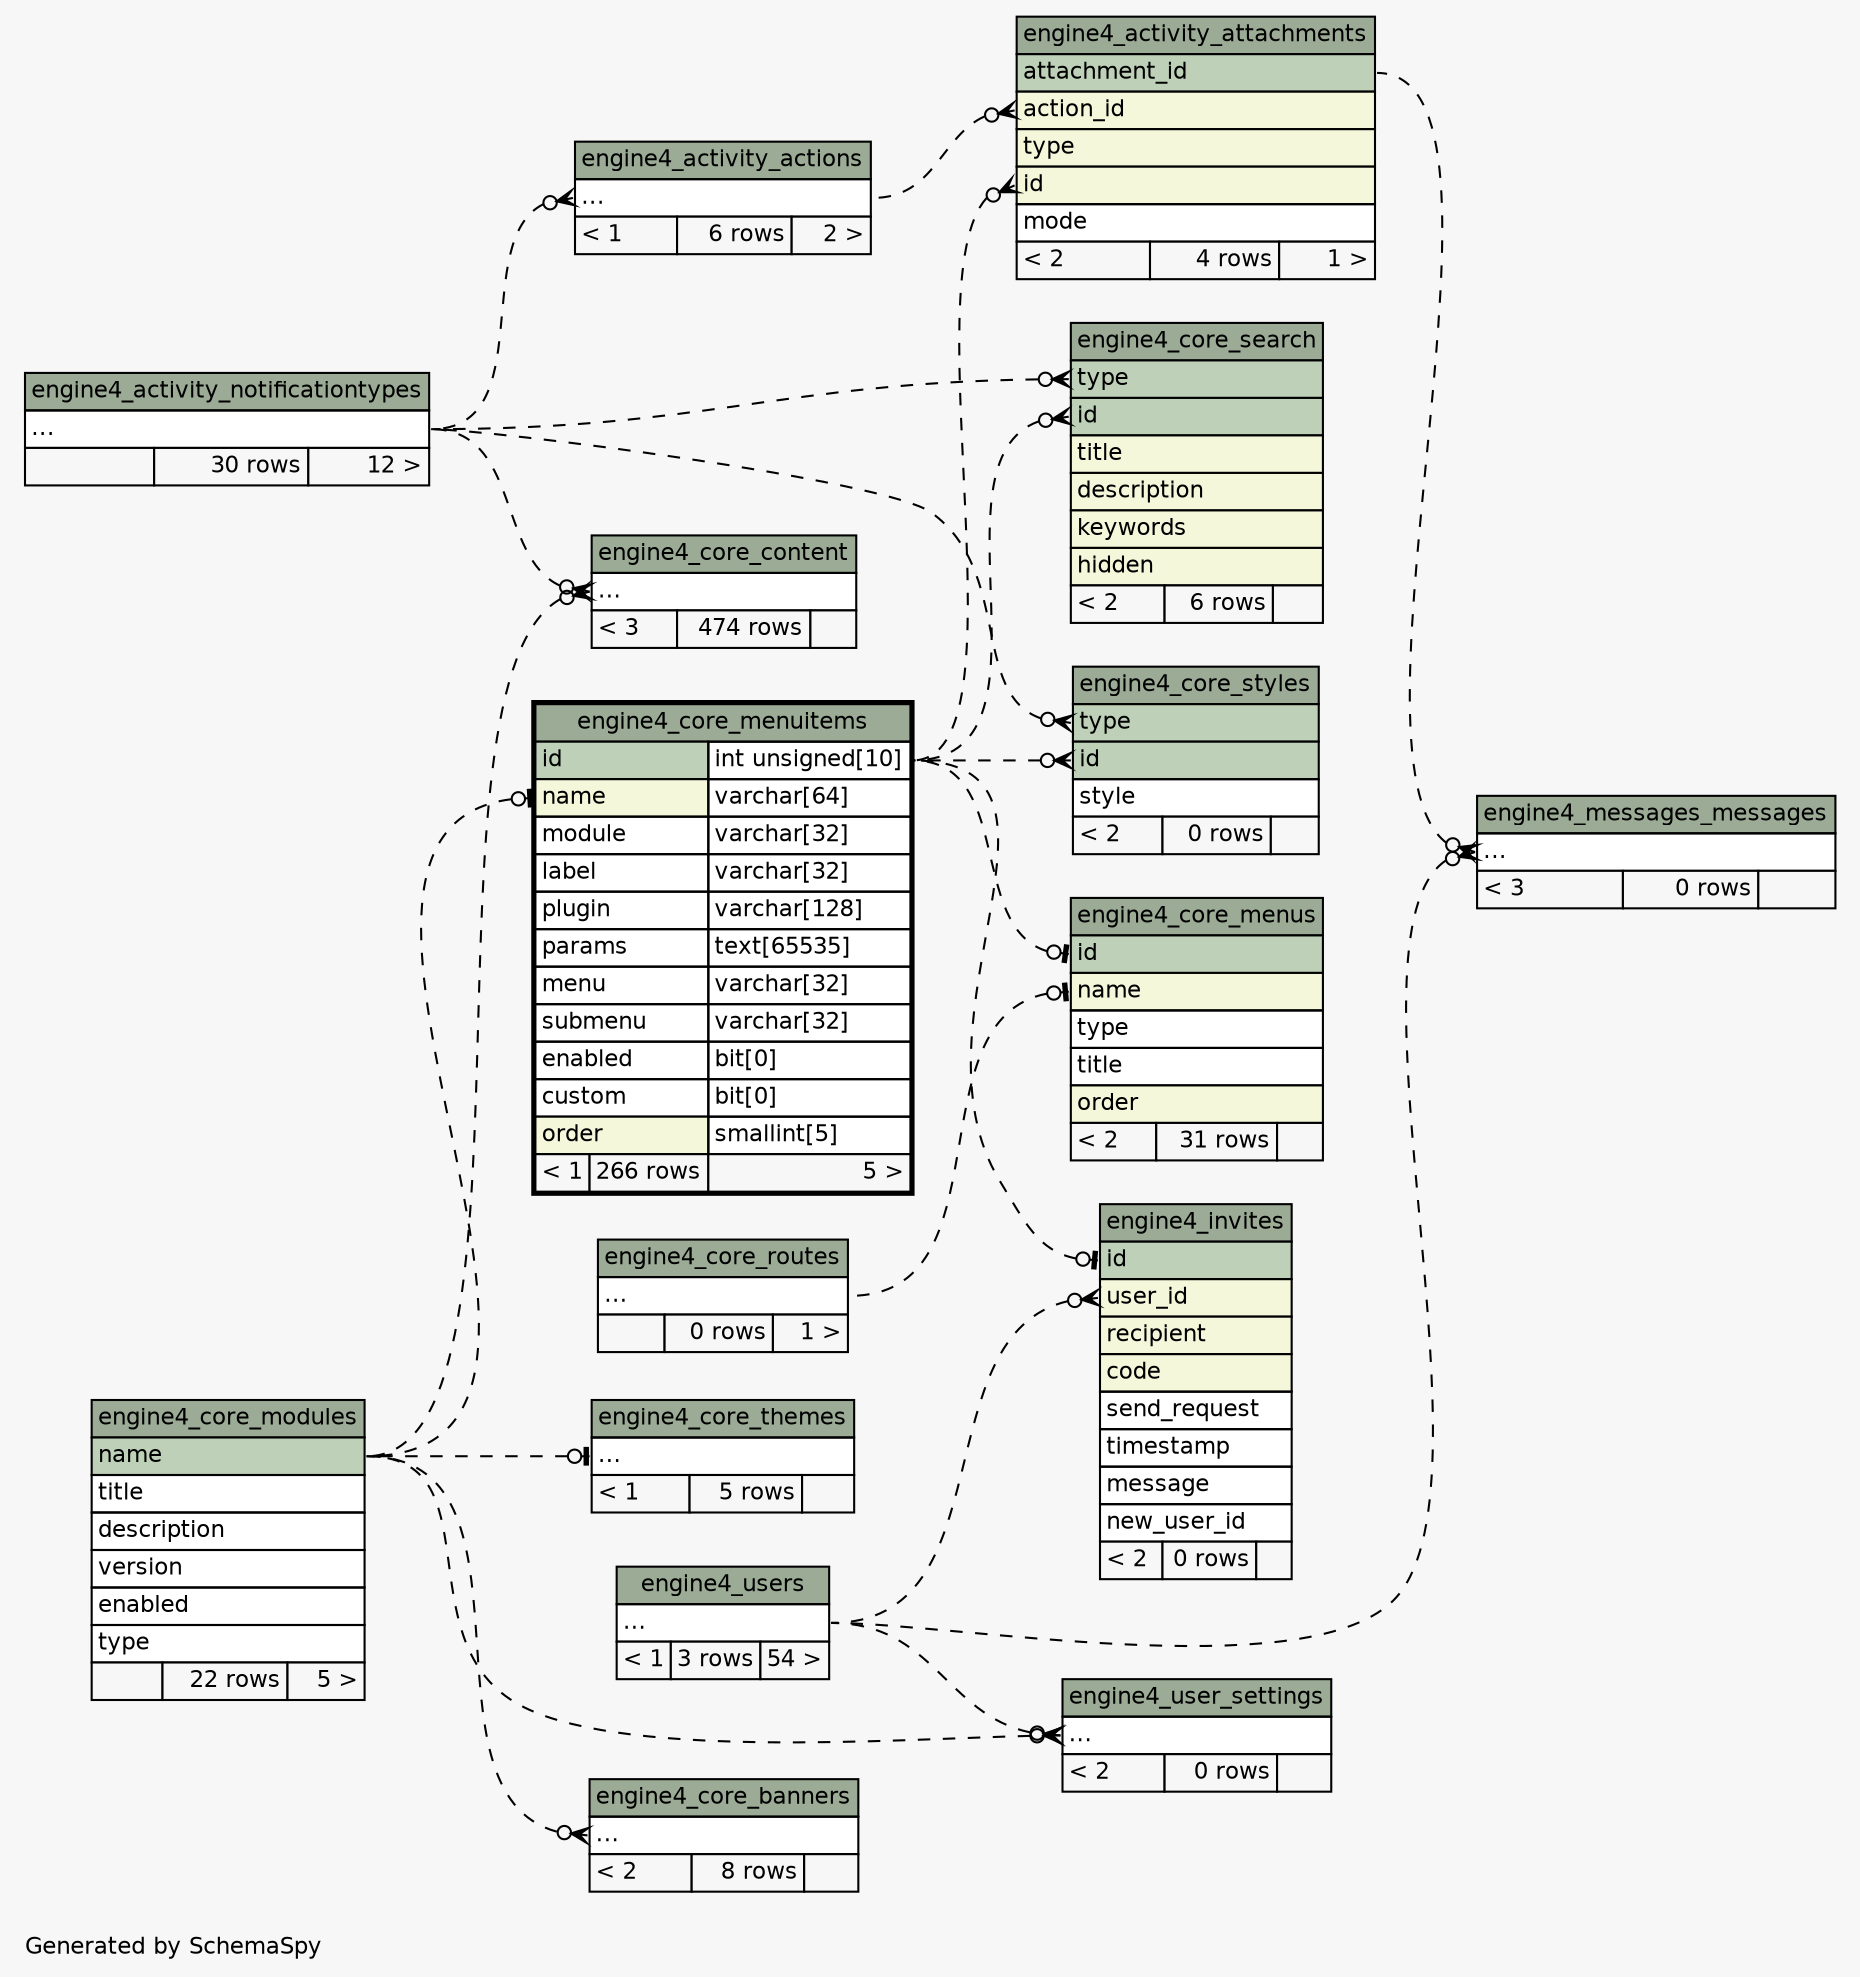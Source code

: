 // dot 2.38.0 on Windows 10 10.0
// SchemaSpy rev 590
digraph "impliedTwoDegreesRelationshipsDiagram" {
  graph [
    rankdir="RL"
    bgcolor="#f7f7f7"
    label="\nGenerated by SchemaSpy"
    labeljust="l"
    nodesep="0.18"
    ranksep="0.46"
    fontname="Helvetica"
    fontsize="11"
  ];
  node [
    fontname="Helvetica"
    fontsize="11"
    shape="plaintext"
  ];
  edge [
    arrowsize="0.8"
  ];
  "engine4_activity_actions":"elipses":w -> "engine4_activity_notificationtypes":"elipses":e [arrowhead=none dir=back arrowtail=crowodot style=dashed];
  "engine4_activity_attachments":"action_id":w -> "engine4_activity_actions":"elipses":e [arrowhead=none dir=back arrowtail=crowodot style=dashed];
  "engine4_activity_attachments":"id":w -> "engine4_core_menuitems":"id.type":e [arrowhead=none dir=back arrowtail=crowodot style=dashed];
  "engine4_core_banners":"elipses":w -> "engine4_core_modules":"name":e [arrowhead=none dir=back arrowtail=crowodot style=dashed];
  "engine4_core_content":"elipses":w -> "engine4_core_modules":"name":e [arrowhead=none dir=back arrowtail=crowodot style=dashed];
  "engine4_core_content":"elipses":w -> "engine4_activity_notificationtypes":"elipses":e [arrowhead=none dir=back arrowtail=crowodot style=dashed];
  "engine4_core_menuitems":"name":w -> "engine4_core_modules":"name":e [arrowhead=none dir=back arrowtail=teeodot style=dashed];
  "engine4_core_menus":"id":w -> "engine4_core_menuitems":"id.type":e [arrowhead=none dir=back arrowtail=teeodot style=dashed];
  "engine4_core_menus":"name":w -> "engine4_core_routes":"elipses":e [arrowhead=none dir=back arrowtail=teeodot style=dashed];
  "engine4_core_search":"id":w -> "engine4_core_menuitems":"id.type":e [arrowhead=none dir=back arrowtail=crowodot style=dashed];
  "engine4_core_search":"type":w -> "engine4_activity_notificationtypes":"elipses":e [arrowhead=none dir=back arrowtail=crowodot style=dashed];
  "engine4_core_styles":"id":w -> "engine4_core_menuitems":"id.type":e [arrowhead=none dir=back arrowtail=crowodot style=dashed];
  "engine4_core_styles":"type":w -> "engine4_activity_notificationtypes":"elipses":e [arrowhead=none dir=back arrowtail=crowodot style=dashed];
  "engine4_core_themes":"elipses":w -> "engine4_core_modules":"name":e [arrowhead=none dir=back arrowtail=teeodot style=dashed];
  "engine4_invites":"id":w -> "engine4_core_menuitems":"id.type":e [arrowhead=none dir=back arrowtail=teeodot style=dashed];
  "engine4_invites":"user_id":w -> "engine4_users":"elipses":e [arrowhead=none dir=back arrowtail=crowodot style=dashed];
  "engine4_messages_messages":"elipses":w -> "engine4_activity_attachments":"attachment_id":e [arrowhead=none dir=back arrowtail=crowodot style=dashed];
  "engine4_messages_messages":"elipses":w -> "engine4_users":"elipses":e [arrowhead=none dir=back arrowtail=crowodot style=dashed];
  "engine4_user_settings":"elipses":w -> "engine4_core_modules":"name":e [arrowhead=none dir=back arrowtail=crowodot style=dashed];
  "engine4_user_settings":"elipses":w -> "engine4_users":"elipses":e [arrowhead=none dir=back arrowtail=crowodot style=dashed];
  "engine4_activity_actions" [
    label=<
    <TABLE BORDER="0" CELLBORDER="1" CELLSPACING="0" BGCOLOR="#ffffff">
      <TR><TD COLSPAN="3" BGCOLOR="#9bab96" ALIGN="CENTER">engine4_activity_actions</TD></TR>
      <TR><TD PORT="elipses" COLSPAN="3" ALIGN="LEFT">...</TD></TR>
      <TR><TD ALIGN="LEFT" BGCOLOR="#f7f7f7">&lt; 1</TD><TD ALIGN="RIGHT" BGCOLOR="#f7f7f7">6 rows</TD><TD ALIGN="RIGHT" BGCOLOR="#f7f7f7">2 &gt;</TD></TR>
    </TABLE>>
    URL="engine4_activity_actions.html"
    tooltip="engine4_activity_actions"
  ];
  "engine4_activity_attachments" [
    label=<
    <TABLE BORDER="0" CELLBORDER="1" CELLSPACING="0" BGCOLOR="#ffffff">
      <TR><TD COLSPAN="3" BGCOLOR="#9bab96" ALIGN="CENTER">engine4_activity_attachments</TD></TR>
      <TR><TD PORT="attachment_id" COLSPAN="3" BGCOLOR="#bed1b8" ALIGN="LEFT">attachment_id</TD></TR>
      <TR><TD PORT="action_id" COLSPAN="3" BGCOLOR="#f4f7da" ALIGN="LEFT">action_id</TD></TR>
      <TR><TD PORT="type" COLSPAN="3" BGCOLOR="#f4f7da" ALIGN="LEFT">type</TD></TR>
      <TR><TD PORT="id" COLSPAN="3" BGCOLOR="#f4f7da" ALIGN="LEFT">id</TD></TR>
      <TR><TD PORT="mode" COLSPAN="3" ALIGN="LEFT">mode</TD></TR>
      <TR><TD ALIGN="LEFT" BGCOLOR="#f7f7f7">&lt; 2</TD><TD ALIGN="RIGHT" BGCOLOR="#f7f7f7">4 rows</TD><TD ALIGN="RIGHT" BGCOLOR="#f7f7f7">1 &gt;</TD></TR>
    </TABLE>>
    URL="engine4_activity_attachments.html"
    tooltip="engine4_activity_attachments"
  ];
  "engine4_activity_notificationtypes" [
    label=<
    <TABLE BORDER="0" CELLBORDER="1" CELLSPACING="0" BGCOLOR="#ffffff">
      <TR><TD COLSPAN="3" BGCOLOR="#9bab96" ALIGN="CENTER">engine4_activity_notificationtypes</TD></TR>
      <TR><TD PORT="elipses" COLSPAN="3" ALIGN="LEFT">...</TD></TR>
      <TR><TD ALIGN="LEFT" BGCOLOR="#f7f7f7">  </TD><TD ALIGN="RIGHT" BGCOLOR="#f7f7f7">30 rows</TD><TD ALIGN="RIGHT" BGCOLOR="#f7f7f7">12 &gt;</TD></TR>
    </TABLE>>
    URL="engine4_activity_notificationtypes.html"
    tooltip="engine4_activity_notificationtypes"
  ];
  "engine4_core_banners" [
    label=<
    <TABLE BORDER="0" CELLBORDER="1" CELLSPACING="0" BGCOLOR="#ffffff">
      <TR><TD COLSPAN="3" BGCOLOR="#9bab96" ALIGN="CENTER">engine4_core_banners</TD></TR>
      <TR><TD PORT="elipses" COLSPAN="3" ALIGN="LEFT">...</TD></TR>
      <TR><TD ALIGN="LEFT" BGCOLOR="#f7f7f7">&lt; 2</TD><TD ALIGN="RIGHT" BGCOLOR="#f7f7f7">8 rows</TD><TD ALIGN="RIGHT" BGCOLOR="#f7f7f7">  </TD></TR>
    </TABLE>>
    URL="engine4_core_banners.html"
    tooltip="engine4_core_banners"
  ];
  "engine4_core_content" [
    label=<
    <TABLE BORDER="0" CELLBORDER="1" CELLSPACING="0" BGCOLOR="#ffffff">
      <TR><TD COLSPAN="3" BGCOLOR="#9bab96" ALIGN="CENTER">engine4_core_content</TD></TR>
      <TR><TD PORT="elipses" COLSPAN="3" ALIGN="LEFT">...</TD></TR>
      <TR><TD ALIGN="LEFT" BGCOLOR="#f7f7f7">&lt; 3</TD><TD ALIGN="RIGHT" BGCOLOR="#f7f7f7">474 rows</TD><TD ALIGN="RIGHT" BGCOLOR="#f7f7f7">  </TD></TR>
    </TABLE>>
    URL="engine4_core_content.html"
    tooltip="engine4_core_content"
  ];
  "engine4_core_menuitems" [
    label=<
    <TABLE BORDER="2" CELLBORDER="1" CELLSPACING="0" BGCOLOR="#ffffff">
      <TR><TD COLSPAN="3" BGCOLOR="#9bab96" ALIGN="CENTER">engine4_core_menuitems</TD></TR>
      <TR><TD PORT="id" COLSPAN="2" BGCOLOR="#bed1b8" ALIGN="LEFT">id</TD><TD PORT="id.type" ALIGN="LEFT">int unsigned[10]</TD></TR>
      <TR><TD PORT="name" COLSPAN="2" BGCOLOR="#f4f7da" ALIGN="LEFT">name</TD><TD PORT="name.type" ALIGN="LEFT">varchar[64]</TD></TR>
      <TR><TD PORT="module" COLSPAN="2" ALIGN="LEFT">module</TD><TD PORT="module.type" ALIGN="LEFT">varchar[32]</TD></TR>
      <TR><TD PORT="label" COLSPAN="2" ALIGN="LEFT">label</TD><TD PORT="label.type" ALIGN="LEFT">varchar[32]</TD></TR>
      <TR><TD PORT="plugin" COLSPAN="2" ALIGN="LEFT">plugin</TD><TD PORT="plugin.type" ALIGN="LEFT">varchar[128]</TD></TR>
      <TR><TD PORT="params" COLSPAN="2" ALIGN="LEFT">params</TD><TD PORT="params.type" ALIGN="LEFT">text[65535]</TD></TR>
      <TR><TD PORT="menu" COLSPAN="2" ALIGN="LEFT">menu</TD><TD PORT="menu.type" ALIGN="LEFT">varchar[32]</TD></TR>
      <TR><TD PORT="submenu" COLSPAN="2" ALIGN="LEFT">submenu</TD><TD PORT="submenu.type" ALIGN="LEFT">varchar[32]</TD></TR>
      <TR><TD PORT="enabled" COLSPAN="2" ALIGN="LEFT">enabled</TD><TD PORT="enabled.type" ALIGN="LEFT">bit[0]</TD></TR>
      <TR><TD PORT="custom" COLSPAN="2" ALIGN="LEFT">custom</TD><TD PORT="custom.type" ALIGN="LEFT">bit[0]</TD></TR>
      <TR><TD PORT="order" COLSPAN="2" BGCOLOR="#f4f7da" ALIGN="LEFT">order</TD><TD PORT="order.type" ALIGN="LEFT">smallint[5]</TD></TR>
      <TR><TD ALIGN="LEFT" BGCOLOR="#f7f7f7">&lt; 1</TD><TD ALIGN="RIGHT" BGCOLOR="#f7f7f7">266 rows</TD><TD ALIGN="RIGHT" BGCOLOR="#f7f7f7">5 &gt;</TD></TR>
    </TABLE>>
    URL="engine4_core_menuitems.html"
    tooltip="engine4_core_menuitems"
  ];
  "engine4_core_menus" [
    label=<
    <TABLE BORDER="0" CELLBORDER="1" CELLSPACING="0" BGCOLOR="#ffffff">
      <TR><TD COLSPAN="3" BGCOLOR="#9bab96" ALIGN="CENTER">engine4_core_menus</TD></TR>
      <TR><TD PORT="id" COLSPAN="3" BGCOLOR="#bed1b8" ALIGN="LEFT">id</TD></TR>
      <TR><TD PORT="name" COLSPAN="3" BGCOLOR="#f4f7da" ALIGN="LEFT">name</TD></TR>
      <TR><TD PORT="type" COLSPAN="3" ALIGN="LEFT">type</TD></TR>
      <TR><TD PORT="title" COLSPAN="3" ALIGN="LEFT">title</TD></TR>
      <TR><TD PORT="order" COLSPAN="3" BGCOLOR="#f4f7da" ALIGN="LEFT">order</TD></TR>
      <TR><TD ALIGN="LEFT" BGCOLOR="#f7f7f7">&lt; 2</TD><TD ALIGN="RIGHT" BGCOLOR="#f7f7f7">31 rows</TD><TD ALIGN="RIGHT" BGCOLOR="#f7f7f7">  </TD></TR>
    </TABLE>>
    URL="engine4_core_menus.html"
    tooltip="engine4_core_menus"
  ];
  "engine4_core_modules" [
    label=<
    <TABLE BORDER="0" CELLBORDER="1" CELLSPACING="0" BGCOLOR="#ffffff">
      <TR><TD COLSPAN="3" BGCOLOR="#9bab96" ALIGN="CENTER">engine4_core_modules</TD></TR>
      <TR><TD PORT="name" COLSPAN="3" BGCOLOR="#bed1b8" ALIGN="LEFT">name</TD></TR>
      <TR><TD PORT="title" COLSPAN="3" ALIGN="LEFT">title</TD></TR>
      <TR><TD PORT="description" COLSPAN="3" ALIGN="LEFT">description</TD></TR>
      <TR><TD PORT="version" COLSPAN="3" ALIGN="LEFT">version</TD></TR>
      <TR><TD PORT="enabled" COLSPAN="3" ALIGN="LEFT">enabled</TD></TR>
      <TR><TD PORT="type" COLSPAN="3" ALIGN="LEFT">type</TD></TR>
      <TR><TD ALIGN="LEFT" BGCOLOR="#f7f7f7">  </TD><TD ALIGN="RIGHT" BGCOLOR="#f7f7f7">22 rows</TD><TD ALIGN="RIGHT" BGCOLOR="#f7f7f7">5 &gt;</TD></TR>
    </TABLE>>
    URL="engine4_core_modules.html"
    tooltip="engine4_core_modules"
  ];
  "engine4_core_routes" [
    label=<
    <TABLE BORDER="0" CELLBORDER="1" CELLSPACING="0" BGCOLOR="#ffffff">
      <TR><TD COLSPAN="3" BGCOLOR="#9bab96" ALIGN="CENTER">engine4_core_routes</TD></TR>
      <TR><TD PORT="elipses" COLSPAN="3" ALIGN="LEFT">...</TD></TR>
      <TR><TD ALIGN="LEFT" BGCOLOR="#f7f7f7">  </TD><TD ALIGN="RIGHT" BGCOLOR="#f7f7f7">0 rows</TD><TD ALIGN="RIGHT" BGCOLOR="#f7f7f7">1 &gt;</TD></TR>
    </TABLE>>
    URL="engine4_core_routes.html"
    tooltip="engine4_core_routes"
  ];
  "engine4_core_search" [
    label=<
    <TABLE BORDER="0" CELLBORDER="1" CELLSPACING="0" BGCOLOR="#ffffff">
      <TR><TD COLSPAN="3" BGCOLOR="#9bab96" ALIGN="CENTER">engine4_core_search</TD></TR>
      <TR><TD PORT="type" COLSPAN="3" BGCOLOR="#bed1b8" ALIGN="LEFT">type</TD></TR>
      <TR><TD PORT="id" COLSPAN="3" BGCOLOR="#bed1b8" ALIGN="LEFT">id</TD></TR>
      <TR><TD PORT="title" COLSPAN="3" BGCOLOR="#f4f7da" ALIGN="LEFT">title</TD></TR>
      <TR><TD PORT="description" COLSPAN="3" BGCOLOR="#f4f7da" ALIGN="LEFT">description</TD></TR>
      <TR><TD PORT="keywords" COLSPAN="3" BGCOLOR="#f4f7da" ALIGN="LEFT">keywords</TD></TR>
      <TR><TD PORT="hidden" COLSPAN="3" BGCOLOR="#f4f7da" ALIGN="LEFT">hidden</TD></TR>
      <TR><TD ALIGN="LEFT" BGCOLOR="#f7f7f7">&lt; 2</TD><TD ALIGN="RIGHT" BGCOLOR="#f7f7f7">6 rows</TD><TD ALIGN="RIGHT" BGCOLOR="#f7f7f7">  </TD></TR>
    </TABLE>>
    URL="engine4_core_search.html"
    tooltip="engine4_core_search"
  ];
  "engine4_core_styles" [
    label=<
    <TABLE BORDER="0" CELLBORDER="1" CELLSPACING="0" BGCOLOR="#ffffff">
      <TR><TD COLSPAN="3" BGCOLOR="#9bab96" ALIGN="CENTER">engine4_core_styles</TD></TR>
      <TR><TD PORT="type" COLSPAN="3" BGCOLOR="#bed1b8" ALIGN="LEFT">type</TD></TR>
      <TR><TD PORT="id" COLSPAN="3" BGCOLOR="#bed1b8" ALIGN="LEFT">id</TD></TR>
      <TR><TD PORT="style" COLSPAN="3" ALIGN="LEFT">style</TD></TR>
      <TR><TD ALIGN="LEFT" BGCOLOR="#f7f7f7">&lt; 2</TD><TD ALIGN="RIGHT" BGCOLOR="#f7f7f7">0 rows</TD><TD ALIGN="RIGHT" BGCOLOR="#f7f7f7">  </TD></TR>
    </TABLE>>
    URL="engine4_core_styles.html"
    tooltip="engine4_core_styles"
  ];
  "engine4_core_themes" [
    label=<
    <TABLE BORDER="0" CELLBORDER="1" CELLSPACING="0" BGCOLOR="#ffffff">
      <TR><TD COLSPAN="3" BGCOLOR="#9bab96" ALIGN="CENTER">engine4_core_themes</TD></TR>
      <TR><TD PORT="elipses" COLSPAN="3" ALIGN="LEFT">...</TD></TR>
      <TR><TD ALIGN="LEFT" BGCOLOR="#f7f7f7">&lt; 1</TD><TD ALIGN="RIGHT" BGCOLOR="#f7f7f7">5 rows</TD><TD ALIGN="RIGHT" BGCOLOR="#f7f7f7">  </TD></TR>
    </TABLE>>
    URL="engine4_core_themes.html"
    tooltip="engine4_core_themes"
  ];
  "engine4_invites" [
    label=<
    <TABLE BORDER="0" CELLBORDER="1" CELLSPACING="0" BGCOLOR="#ffffff">
      <TR><TD COLSPAN="3" BGCOLOR="#9bab96" ALIGN="CENTER">engine4_invites</TD></TR>
      <TR><TD PORT="id" COLSPAN="3" BGCOLOR="#bed1b8" ALIGN="LEFT">id</TD></TR>
      <TR><TD PORT="user_id" COLSPAN="3" BGCOLOR="#f4f7da" ALIGN="LEFT">user_id</TD></TR>
      <TR><TD PORT="recipient" COLSPAN="3" BGCOLOR="#f4f7da" ALIGN="LEFT">recipient</TD></TR>
      <TR><TD PORT="code" COLSPAN="3" BGCOLOR="#f4f7da" ALIGN="LEFT">code</TD></TR>
      <TR><TD PORT="send_request" COLSPAN="3" ALIGN="LEFT">send_request</TD></TR>
      <TR><TD PORT="timestamp" COLSPAN="3" ALIGN="LEFT">timestamp</TD></TR>
      <TR><TD PORT="message" COLSPAN="3" ALIGN="LEFT">message</TD></TR>
      <TR><TD PORT="new_user_id" COLSPAN="3" ALIGN="LEFT">new_user_id</TD></TR>
      <TR><TD ALIGN="LEFT" BGCOLOR="#f7f7f7">&lt; 2</TD><TD ALIGN="RIGHT" BGCOLOR="#f7f7f7">0 rows</TD><TD ALIGN="RIGHT" BGCOLOR="#f7f7f7">  </TD></TR>
    </TABLE>>
    URL="engine4_invites.html"
    tooltip="engine4_invites"
  ];
  "engine4_messages_messages" [
    label=<
    <TABLE BORDER="0" CELLBORDER="1" CELLSPACING="0" BGCOLOR="#ffffff">
      <TR><TD COLSPAN="3" BGCOLOR="#9bab96" ALIGN="CENTER">engine4_messages_messages</TD></TR>
      <TR><TD PORT="elipses" COLSPAN="3" ALIGN="LEFT">...</TD></TR>
      <TR><TD ALIGN="LEFT" BGCOLOR="#f7f7f7">&lt; 3</TD><TD ALIGN="RIGHT" BGCOLOR="#f7f7f7">0 rows</TD><TD ALIGN="RIGHT" BGCOLOR="#f7f7f7">  </TD></TR>
    </TABLE>>
    URL="engine4_messages_messages.html"
    tooltip="engine4_messages_messages"
  ];
  "engine4_user_settings" [
    label=<
    <TABLE BORDER="0" CELLBORDER="1" CELLSPACING="0" BGCOLOR="#ffffff">
      <TR><TD COLSPAN="3" BGCOLOR="#9bab96" ALIGN="CENTER">engine4_user_settings</TD></TR>
      <TR><TD PORT="elipses" COLSPAN="3" ALIGN="LEFT">...</TD></TR>
      <TR><TD ALIGN="LEFT" BGCOLOR="#f7f7f7">&lt; 2</TD><TD ALIGN="RIGHT" BGCOLOR="#f7f7f7">0 rows</TD><TD ALIGN="RIGHT" BGCOLOR="#f7f7f7">  </TD></TR>
    </TABLE>>
    URL="engine4_user_settings.html"
    tooltip="engine4_user_settings"
  ];
  "engine4_users" [
    label=<
    <TABLE BORDER="0" CELLBORDER="1" CELLSPACING="0" BGCOLOR="#ffffff">
      <TR><TD COLSPAN="3" BGCOLOR="#9bab96" ALIGN="CENTER">engine4_users</TD></TR>
      <TR><TD PORT="elipses" COLSPAN="3" ALIGN="LEFT">...</TD></TR>
      <TR><TD ALIGN="LEFT" BGCOLOR="#f7f7f7">&lt; 1</TD><TD ALIGN="RIGHT" BGCOLOR="#f7f7f7">3 rows</TD><TD ALIGN="RIGHT" BGCOLOR="#f7f7f7">54 &gt;</TD></TR>
    </TABLE>>
    URL="engine4_users.html"
    tooltip="engine4_users"
  ];
}
